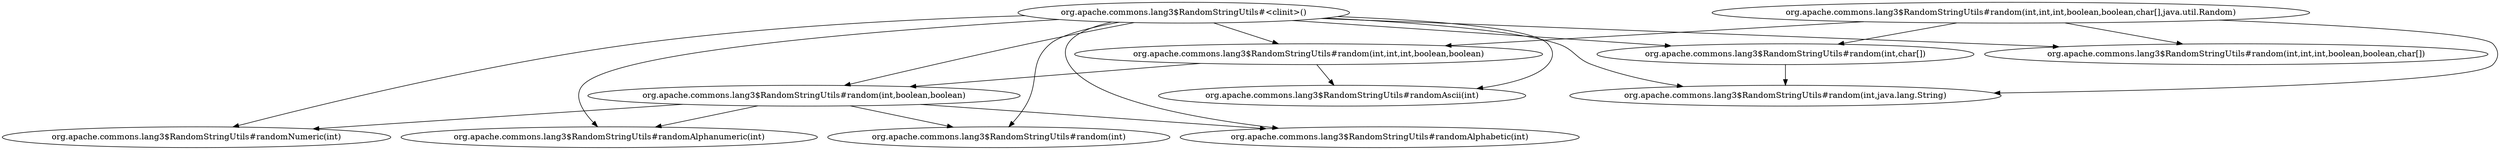 digraph G {
  "org.apache.commons.lang3$RandomStringUtils#<clinit>()" -> "org.apache.commons.lang3$RandomStringUtils#randomAlphabetic(int)";
  "org.apache.commons.lang3$RandomStringUtils#<clinit>()" -> "org.apache.commons.lang3$RandomStringUtils#randomNumeric(int)";
  "org.apache.commons.lang3$RandomStringUtils#<clinit>()" -> "org.apache.commons.lang3$RandomStringUtils#randomAscii(int)";
  "org.apache.commons.lang3$RandomStringUtils#<clinit>()" -> "org.apache.commons.lang3$RandomStringUtils#random(int,char[])";
  "org.apache.commons.lang3$RandomStringUtils#<clinit>()" -> "org.apache.commons.lang3$RandomStringUtils#random(int,int,int,boolean,boolean)";
  "org.apache.commons.lang3$RandomStringUtils#<clinit>()" -> "org.apache.commons.lang3$RandomStringUtils#randomAlphanumeric(int)";
  "org.apache.commons.lang3$RandomStringUtils#<clinit>()" -> "org.apache.commons.lang3$RandomStringUtils#random(int,java.lang.String)";
  "org.apache.commons.lang3$RandomStringUtils#<clinit>()" -> "org.apache.commons.lang3$RandomStringUtils#random(int,boolean,boolean)";
  "org.apache.commons.lang3$RandomStringUtils#<clinit>()" -> "org.apache.commons.lang3$RandomStringUtils#random(int)";
  "org.apache.commons.lang3$RandomStringUtils#<clinit>()" -> "org.apache.commons.lang3$RandomStringUtils#random(int,int,int,boolean,boolean,char[])";
  "org.apache.commons.lang3$RandomStringUtils#random(int,int,int,boolean,boolean,char[],java.util.Random)" -> "org.apache.commons.lang3$RandomStringUtils#random(int,int,int,boolean,boolean,char[])";
  "org.apache.commons.lang3$RandomStringUtils#random(int,int,int,boolean,boolean,char[],java.util.Random)" -> "org.apache.commons.lang3$RandomStringUtils#random(int,char[])";
  "org.apache.commons.lang3$RandomStringUtils#random(int,int,int,boolean,boolean,char[],java.util.Random)" -> "org.apache.commons.lang3$RandomStringUtils#random(int,int,int,boolean,boolean)";
  "org.apache.commons.lang3$RandomStringUtils#random(int,int,int,boolean,boolean,char[],java.util.Random)" -> "org.apache.commons.lang3$RandomStringUtils#random(int,java.lang.String)";
  "org.apache.commons.lang3$RandomStringUtils#random(int,char[])" -> "org.apache.commons.lang3$RandomStringUtils#random(int,java.lang.String)";
  "org.apache.commons.lang3$RandomStringUtils#random(int,int,int,boolean,boolean)" -> "org.apache.commons.lang3$RandomStringUtils#randomAscii(int)";
  "org.apache.commons.lang3$RandomStringUtils#random(int,int,int,boolean,boolean)" -> "org.apache.commons.lang3$RandomStringUtils#random(int,boolean,boolean)";
  "org.apache.commons.lang3$RandomStringUtils#random(int,boolean,boolean)" -> "org.apache.commons.lang3$RandomStringUtils#random(int)";
  "org.apache.commons.lang3$RandomStringUtils#random(int,boolean,boolean)" -> "org.apache.commons.lang3$RandomStringUtils#randomAlphanumeric(int)";
  "org.apache.commons.lang3$RandomStringUtils#random(int,boolean,boolean)" -> "org.apache.commons.lang3$RandomStringUtils#randomAlphabetic(int)";
  "org.apache.commons.lang3$RandomStringUtils#random(int,boolean,boolean)" -> "org.apache.commons.lang3$RandomStringUtils#randomNumeric(int)";
}

